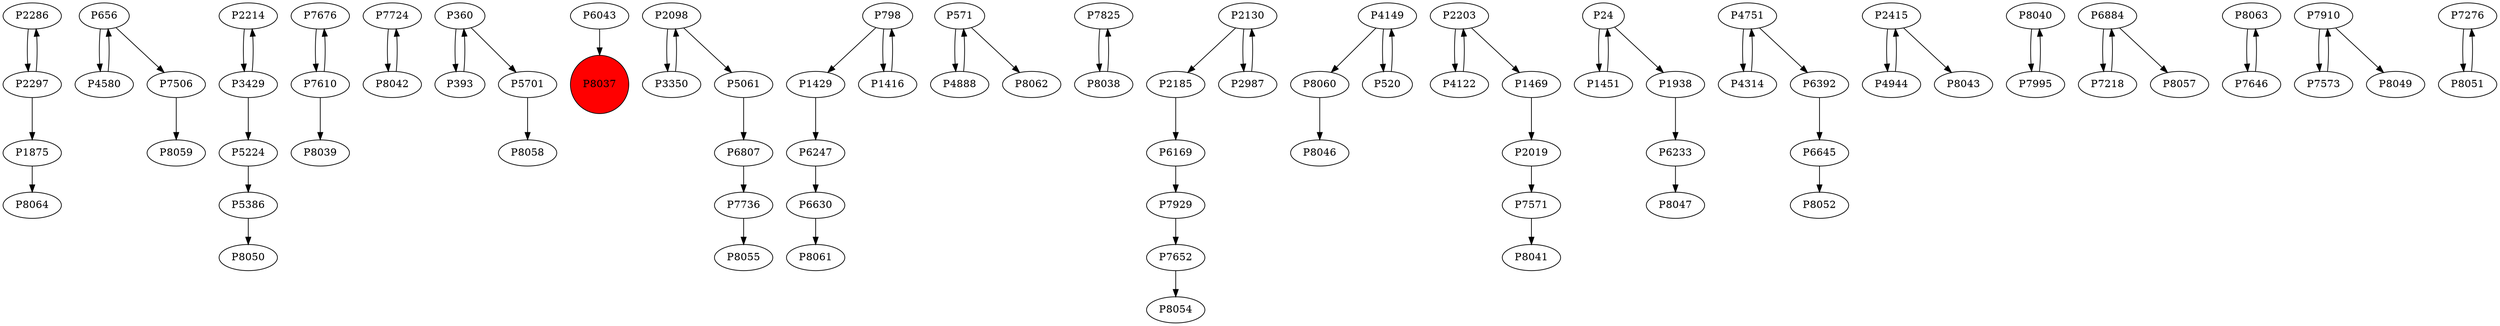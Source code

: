 digraph {
	P2286 -> P2297
	P656 -> P4580
	P2214 -> P3429
	P7676 -> P7610
	P3429 -> P2214
	P7724 -> P8042
	P360 -> P393
	P6043 -> P8037
	P2098 -> P3350
	P1429 -> P6247
	P7736 -> P8055
	P571 -> P4888
	P5224 -> P5386
	P360 -> P5701
	P7825 -> P8038
	P6169 -> P7929
	P571 -> P8062
	P4149 -> P8060
	P7571 -> P8041
	P24 -> P1451
	P656 -> P7506
	P6233 -> P8047
	P4888 -> P571
	P6645 -> P8052
	P8038 -> P7825
	P8042 -> P7724
	P520 -> P4149
	P1875 -> P8064
	P2098 -> P5061
	P1469 -> P2019
	P7929 -> P7652
	P2185 -> P6169
	P2297 -> P1875
	P2415 -> P4944
	P8040 -> P7995
	P24 -> P1938
	P7610 -> P7676
	P2130 -> P2987
	P2987 -> P2130
	P6884 -> P7218
	P6247 -> P6630
	P8063 -> P7646
	P4122 -> P2203
	P6392 -> P6645
	P2415 -> P8043
	P7218 -> P6884
	P4944 -> P2415
	P2203 -> P4122
	P4149 -> P520
	P3350 -> P2098
	P8060 -> P8046
	P4314 -> P4751
	P798 -> P1416
	P7995 -> P8040
	P7506 -> P8059
	P5386 -> P8050
	P393 -> P360
	P4580 -> P656
	P7910 -> P7573
	P7646 -> P8063
	P2019 -> P7571
	P6884 -> P8057
	P1416 -> P798
	P7610 -> P8039
	P7652 -> P8054
	P2203 -> P1469
	P7276 -> P8051
	P1938 -> P6233
	P4751 -> P4314
	P4751 -> P6392
	P7910 -> P8049
	P5701 -> P8058
	P7573 -> P7910
	P8051 -> P7276
	P1451 -> P24
	P2130 -> P2185
	P2297 -> P2286
	P798 -> P1429
	P6630 -> P8061
	P5061 -> P6807
	P6807 -> P7736
	P3429 -> P5224
	P8037 [shape=circle]
	P8037 [style=filled]
	P8037 [fillcolor=red]
}